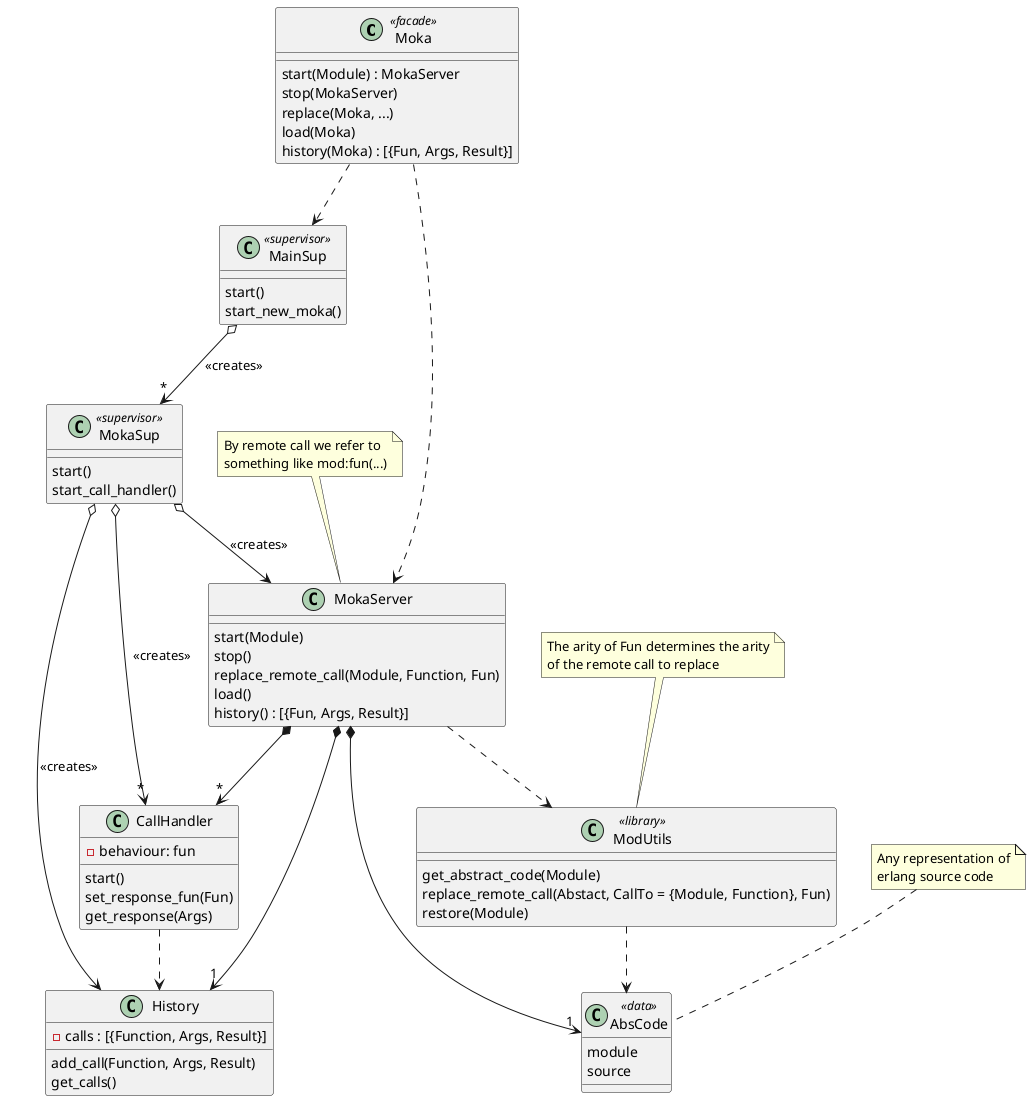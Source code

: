 @startuml

class Moka <<facade>> {
  start(Module) : MokaServer
  stop(MokaServer)
  replace(Moka, ...)
  load(Moka)
  history(Moka) : [{Fun, Args, Result}]
}

class MokaServer {

  start(Module)
  stop()
  replace_remote_call(Module, Function, Fun)
  load()
  history() : [{Fun, Args, Result}]
}

note as M1
  By remote call we refer to
  something like mod:fun(...)
end note

M1 .. MokaServer

class ModUtils <<library>> {
  get_abstract_code(Module)
  replace_remote_call(Abstact, CallTo = {Module, Function}, Fun)
  restore(Module)
}

note as M2
  The arity of Fun determines the arity
  of the remote call to replace
end note

M2 .. ModUtils

class AbsCode <<data>> {
  module
  source
}

class CallHandler {
  - behaviour: fun

  start()
  set_response_fun(Fun)
  get_response(Args)
}

class History {
  - calls : [{Function, Args, Result}]

  add_call(Function, Args, Result)
  get_calls()
}

note as M3
  Any representation of
  erlang source code
end note
M3 .. AbsCode

class MainSup <<supervisor>> {
  start()
  start_new_moka()
}
class MokaSup <<supervisor>> {
  start()
  start_call_handler()
}

Moka ..> MainSup
Moka ..> MokaServer

MokaServer *--> "*" CallHandler
MokaServer *--> "1" AbsCode
MokaServer *--> "1" History
MokaServer  ..>     ModUtils
ModUtils    ..>     AbsCode

MainSup o--> "*" MokaSup     : <<creates>>
MokaSup o-->     MokaServer  : <<creates>>
MokaSup o--> "*" CallHandler : <<creates>>
MokaSup o-->     History     : <<creates>>

CallHandler ..> History
@enduml
